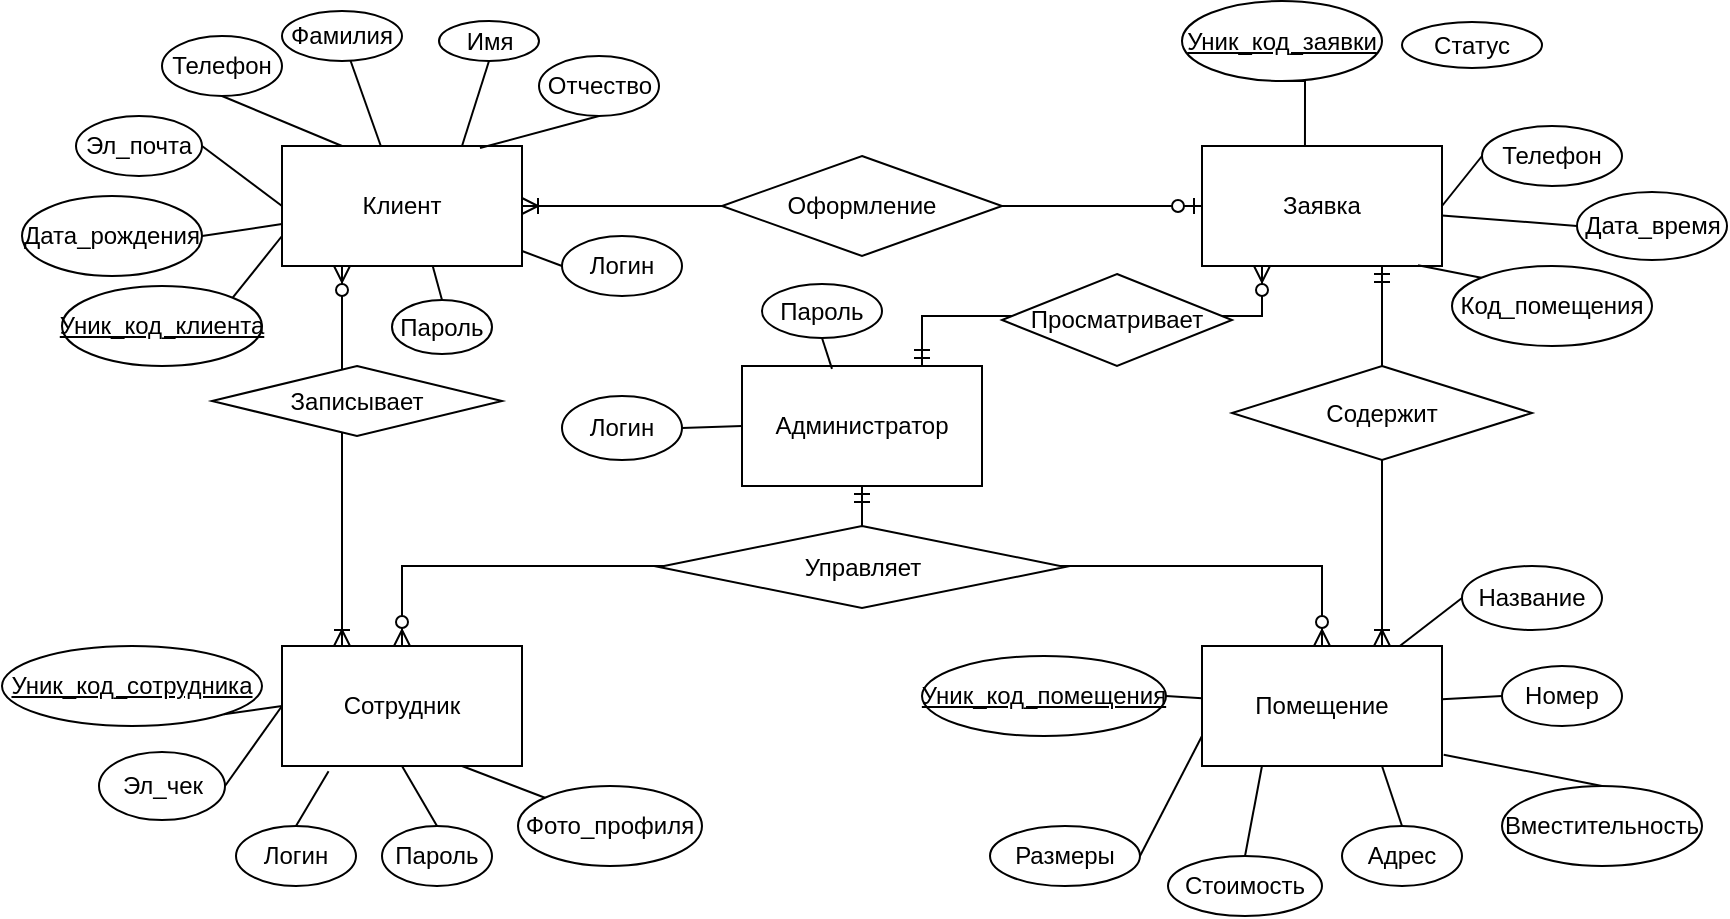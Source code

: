 <mxfile version="12.1.3" type="device" pages="1"><diagram id="rmSN71bOwlpbdHbtHO8j" name="Page-1"><mxGraphModel dx="1641" dy="1661" grid="1" gridSize="10" guides="1" tooltips="1" connect="1" arrows="1" fold="1" page="1" pageScale="1" pageWidth="827" pageHeight="1169" math="0" shadow="0"><root><mxCell id="0"/><mxCell id="1" parent="0"/><mxCell id="QM2pPld5sJUEKNhpBry5-10" style="edgeStyle=orthogonalEdgeStyle;rounded=0;orthogonalLoop=1;jettySize=auto;html=1;exitX=0.25;exitY=1;exitDx=0;exitDy=0;entryX=0.25;entryY=0;entryDx=0;entryDy=0;startArrow=ERzeroToMany;startFill=1;endArrow=ERoneToMany;endFill=0;" parent="1" source="Zx6UGHlu475DOXal6dqd-1" target="Zx6UGHlu475DOXal6dqd-2" edge="1"><mxGeometry relative="1" as="geometry"/></mxCell><mxCell id="QM2pPld5sJUEKNhpBry5-12" style="edgeStyle=orthogonalEdgeStyle;rounded=0;orthogonalLoop=1;jettySize=auto;html=1;exitX=1;exitY=0.5;exitDx=0;exitDy=0;startArrow=ERoneToMany;startFill=0;endArrow=ERzeroToOne;endFill=1;" parent="1" source="Zx6UGHlu475DOXal6dqd-1" target="Zx6UGHlu475DOXal6dqd-8" edge="1"><mxGeometry relative="1" as="geometry"/></mxCell><mxCell id="Zx6UGHlu475DOXal6dqd-1" value="Клиент" style="rounded=0;whiteSpace=wrap;html=1;" parent="1" vertex="1"><mxGeometry x="40" y="10" width="120" height="60" as="geometry"/></mxCell><mxCell id="Zx6UGHlu475DOXal6dqd-2" value="Сотрудник" style="rounded=0;whiteSpace=wrap;html=1;" parent="1" vertex="1"><mxGeometry x="40" y="260" width="120" height="60" as="geometry"/></mxCell><mxCell id="QM2pPld5sJUEKNhpBry5-1" style="edgeStyle=orthogonalEdgeStyle;rounded=0;orthogonalLoop=1;jettySize=auto;html=1;exitX=0.5;exitY=1;exitDx=0;exitDy=0;entryX=0.5;entryY=0;entryDx=0;entryDy=0;startArrow=ERmandOne;startFill=0;endArrow=ERzeroToMany;endFill=1;" parent="1" source="Zx6UGHlu475DOXal6dqd-3" target="Zx6UGHlu475DOXal6dqd-7" edge="1"><mxGeometry relative="1" as="geometry"/></mxCell><mxCell id="QM2pPld5sJUEKNhpBry5-2" style="edgeStyle=orthogonalEdgeStyle;rounded=0;orthogonalLoop=1;jettySize=auto;html=1;exitX=0.5;exitY=1;exitDx=0;exitDy=0;entryX=0.5;entryY=0;entryDx=0;entryDy=0;startArrow=ERmandOne;startFill=0;endArrow=ERzeroToMany;endFill=1;" parent="1" source="Zx6UGHlu475DOXal6dqd-3" target="Zx6UGHlu475DOXal6dqd-2" edge="1"><mxGeometry relative="1" as="geometry"/></mxCell><mxCell id="QM2pPld5sJUEKNhpBry5-14" style="edgeStyle=orthogonalEdgeStyle;rounded=0;orthogonalLoop=1;jettySize=auto;html=1;exitX=0.75;exitY=0;exitDx=0;exitDy=0;entryX=0.25;entryY=1;entryDx=0;entryDy=0;startArrow=ERmandOne;startFill=0;endArrow=ERzeroToMany;endFill=1;" parent="1" source="Zx6UGHlu475DOXal6dqd-3" target="Zx6UGHlu475DOXal6dqd-8" edge="1"><mxGeometry relative="1" as="geometry"/></mxCell><mxCell id="Zx6UGHlu475DOXal6dqd-3" value="Администратор" style="rounded=0;whiteSpace=wrap;html=1;" parent="1" vertex="1"><mxGeometry x="270" y="120" width="120" height="60" as="geometry"/></mxCell><mxCell id="Zx6UGHlu475DOXal6dqd-7" value="Помещение" style="rounded=0;whiteSpace=wrap;html=1;" parent="1" vertex="1"><mxGeometry x="500" y="260" width="120" height="60" as="geometry"/></mxCell><mxCell id="QM2pPld5sJUEKNhpBry5-11" style="edgeStyle=orthogonalEdgeStyle;rounded=0;orthogonalLoop=1;jettySize=auto;html=1;exitX=0.75;exitY=1;exitDx=0;exitDy=0;entryX=0.75;entryY=0;entryDx=0;entryDy=0;startArrow=ERmandOne;startFill=0;endArrow=ERoneToMany;endFill=0;" parent="1" source="Zx6UGHlu475DOXal6dqd-8" target="Zx6UGHlu475DOXal6dqd-7" edge="1"><mxGeometry relative="1" as="geometry"/></mxCell><mxCell id="Zx6UGHlu475DOXal6dqd-8" value="Заявка" style="rounded=0;whiteSpace=wrap;html=1;" parent="1" vertex="1"><mxGeometry x="500" y="10" width="120" height="60" as="geometry"/></mxCell><mxCell id="Zx6UGHlu475DOXal6dqd-10" value="Содержит" style="rhombus;whiteSpace=wrap;html=1;" parent="1" vertex="1"><mxGeometry x="515" y="120" width="150" height="47" as="geometry"/></mxCell><mxCell id="Zx6UGHlu475DOXal6dqd-15" value="Записывает" style="rhombus;whiteSpace=wrap;html=1;" parent="1" vertex="1"><mxGeometry x="5" y="120" width="145" height="35" as="geometry"/></mxCell><mxCell id="Zx6UGHlu475DOXal6dqd-19" value="Управляет" style="rhombus;whiteSpace=wrap;html=1;" parent="1" vertex="1"><mxGeometry x="228.5" y="200" width="203" height="41" as="geometry"/></mxCell><mxCell id="Zx6UGHlu475DOXal6dqd-20" value="Просматривает" style="rhombus;whiteSpace=wrap;html=1;" parent="1" vertex="1"><mxGeometry x="400" y="74" width="115" height="46" as="geometry"/></mxCell><mxCell id="Zx6UGHlu475DOXal6dqd-9" value="Оформление" style="rhombus;whiteSpace=wrap;html=1;" parent="1" vertex="1"><mxGeometry x="260" y="15" width="140" height="50" as="geometry"/></mxCell><mxCell id="QM2pPld5sJUEKNhpBry5-96" value="" style="edgeStyle=none;rounded=0;orthogonalLoop=1;jettySize=auto;html=1;startArrow=none;startFill=0;endArrow=none;endFill=0;" parent="1" source="QM2pPld5sJUEKNhpBry5-17" target="Zx6UGHlu475DOXal6dqd-1" edge="1"><mxGeometry relative="1" as="geometry"/></mxCell><mxCell id="QM2pPld5sJUEKNhpBry5-17" value="Фамилия" style="ellipse;whiteSpace=wrap;html=1;" parent="1" vertex="1"><mxGeometry x="40" y="-57.5" width="60" height="25" as="geometry"/></mxCell><mxCell id="QM2pPld5sJUEKNhpBry5-95" style="edgeStyle=none;rounded=0;orthogonalLoop=1;jettySize=auto;html=1;exitX=0.5;exitY=1;exitDx=0;exitDy=0;entryX=0.75;entryY=0;entryDx=0;entryDy=0;startArrow=none;startFill=0;endArrow=none;endFill=0;" parent="1" source="QM2pPld5sJUEKNhpBry5-18" target="Zx6UGHlu475DOXal6dqd-1" edge="1"><mxGeometry relative="1" as="geometry"/></mxCell><mxCell id="QM2pPld5sJUEKNhpBry5-18" value="Имя" style="ellipse;whiteSpace=wrap;html=1;" parent="1" vertex="1"><mxGeometry x="118.5" y="-52.5" width="50" height="20" as="geometry"/></mxCell><mxCell id="QM2pPld5sJUEKNhpBry5-100" style="edgeStyle=none;rounded=0;orthogonalLoop=1;jettySize=auto;html=1;exitX=0.5;exitY=1;exitDx=0;exitDy=0;entryX=0.825;entryY=0.017;entryDx=0;entryDy=0;entryPerimeter=0;startArrow=none;startFill=0;endArrow=none;endFill=0;" parent="1" source="QM2pPld5sJUEKNhpBry5-19" target="Zx6UGHlu475DOXal6dqd-1" edge="1"><mxGeometry relative="1" as="geometry"/></mxCell><mxCell id="QM2pPld5sJUEKNhpBry5-19" value="Отчество" style="ellipse;whiteSpace=wrap;html=1;" parent="1" vertex="1"><mxGeometry x="168.5" y="-35" width="60" height="30" as="geometry"/></mxCell><mxCell id="QM2pPld5sJUEKNhpBry5-65" style="edgeStyle=none;rounded=0;orthogonalLoop=1;jettySize=auto;html=1;exitX=0.5;exitY=0;exitDx=0;exitDy=0;entryX=0.5;entryY=1;entryDx=0;entryDy=0;startArrow=none;startFill=0;endArrow=none;endFill=0;" parent="1" source="QM2pPld5sJUEKNhpBry5-28" target="Zx6UGHlu475DOXal6dqd-2" edge="1"><mxGeometry relative="1" as="geometry"/></mxCell><mxCell id="QM2pPld5sJUEKNhpBry5-28" value="Пароль" style="ellipse;whiteSpace=wrap;html=1;" parent="1" vertex="1"><mxGeometry x="90" y="350" width="55" height="30" as="geometry"/></mxCell><mxCell id="QM2pPld5sJUEKNhpBry5-67" style="edgeStyle=none;rounded=0;orthogonalLoop=1;jettySize=auto;html=1;exitX=0;exitY=0;exitDx=0;exitDy=0;entryX=0.75;entryY=1;entryDx=0;entryDy=0;startArrow=none;startFill=0;endArrow=none;endFill=0;" parent="1" source="QM2pPld5sJUEKNhpBry5-29" target="Zx6UGHlu475DOXal6dqd-2" edge="1"><mxGeometry relative="1" as="geometry"/></mxCell><mxCell id="QM2pPld5sJUEKNhpBry5-29" value="Фото_профиля" style="ellipse;whiteSpace=wrap;html=1;" parent="1" vertex="1"><mxGeometry x="158" y="330" width="92" height="40" as="geometry"/></mxCell><mxCell id="QM2pPld5sJUEKNhpBry5-91" style="edgeStyle=none;rounded=0;orthogonalLoop=1;jettySize=auto;html=1;exitX=0.5;exitY=0;exitDx=0;exitDy=0;entryX=0.194;entryY=1.043;entryDx=0;entryDy=0;entryPerimeter=0;startArrow=none;startFill=0;endArrow=none;endFill=0;" parent="1" source="QM2pPld5sJUEKNhpBry5-30" target="Zx6UGHlu475DOXal6dqd-2" edge="1"><mxGeometry relative="1" as="geometry"/></mxCell><mxCell id="QM2pPld5sJUEKNhpBry5-30" value="Логин" style="ellipse;whiteSpace=wrap;html=1;" parent="1" vertex="1"><mxGeometry x="17" y="350" width="60" height="30" as="geometry"/></mxCell><mxCell id="QM2pPld5sJUEKNhpBry5-97" style="edgeStyle=none;rounded=0;orthogonalLoop=1;jettySize=auto;html=1;exitX=0.5;exitY=1;exitDx=0;exitDy=0;entryX=0.25;entryY=0;entryDx=0;entryDy=0;startArrow=none;startFill=0;endArrow=none;endFill=0;" parent="1" source="QM2pPld5sJUEKNhpBry5-31" target="Zx6UGHlu475DOXal6dqd-1" edge="1"><mxGeometry relative="1" as="geometry"/></mxCell><mxCell id="QM2pPld5sJUEKNhpBry5-31" value="Телефон" style="ellipse;whiteSpace=wrap;html=1;" parent="1" vertex="1"><mxGeometry x="-20" y="-45" width="60" height="30" as="geometry"/></mxCell><mxCell id="QM2pPld5sJUEKNhpBry5-79" style="edgeStyle=none;rounded=0;orthogonalLoop=1;jettySize=auto;html=1;exitX=0;exitY=0.5;exitDx=0;exitDy=0;entryX=1;entryY=0.5;entryDx=0;entryDy=0;startArrow=none;startFill=0;endArrow=none;endFill=0;" parent="1" source="QM2pPld5sJUEKNhpBry5-35" target="Zx6UGHlu475DOXal6dqd-8" edge="1"><mxGeometry relative="1" as="geometry"/></mxCell><mxCell id="QM2pPld5sJUEKNhpBry5-35" value="Телефон" style="ellipse;whiteSpace=wrap;html=1;" parent="1" vertex="1"><mxGeometry x="640" width="70" height="30" as="geometry"/></mxCell><mxCell id="QM2pPld5sJUEKNhpBry5-86" style="edgeStyle=none;rounded=0;orthogonalLoop=1;jettySize=auto;html=1;exitX=0;exitY=0.5;exitDx=0;exitDy=0;startArrow=none;startFill=0;endArrow=none;endFill=0;" parent="1" source="QM2pPld5sJUEKNhpBry5-36" target="Zx6UGHlu475DOXal6dqd-8" edge="1"><mxGeometry relative="1" as="geometry"/></mxCell><mxCell id="QM2pPld5sJUEKNhpBry5-36" value="Дата_время" style="ellipse;whiteSpace=wrap;html=1;" parent="1" vertex="1"><mxGeometry x="687.5" y="33" width="75" height="34" as="geometry"/></mxCell><mxCell id="QM2pPld5sJUEKNhpBry5-83" style="edgeStyle=none;rounded=0;orthogonalLoop=1;jettySize=auto;html=1;exitX=0;exitY=0;exitDx=0;exitDy=0;entryX=0.9;entryY=0.994;entryDx=0;entryDy=0;entryPerimeter=0;startArrow=none;startFill=0;endArrow=none;endFill=0;" parent="1" source="QM2pPld5sJUEKNhpBry5-37" target="Zx6UGHlu475DOXal6dqd-8" edge="1"><mxGeometry relative="1" as="geometry"/></mxCell><mxCell id="QM2pPld5sJUEKNhpBry5-37" value="Код_помещения" style="ellipse;whiteSpace=wrap;html=1;" parent="1" vertex="1"><mxGeometry x="625" y="70" width="100" height="40" as="geometry"/></mxCell><mxCell id="QM2pPld5sJUEKNhpBry5-74" style="edgeStyle=none;rounded=0;orthogonalLoop=1;jettySize=auto;html=1;exitX=0;exitY=0.5;exitDx=0;exitDy=0;startArrow=none;startFill=0;endArrow=none;endFill=0;" parent="1" source="QM2pPld5sJUEKNhpBry5-38" target="Zx6UGHlu475DOXal6dqd-7" edge="1"><mxGeometry relative="1" as="geometry"/></mxCell><mxCell id="QM2pPld5sJUEKNhpBry5-38" value="Название&lt;span style=&quot;font-family: &amp;#34;helvetica&amp;#34; , &amp;#34;arial&amp;#34; , sans-serif ; font-size: 0px ; white-space: nowrap&quot;&gt;%3CmxGraphModel%3E%3Croot%3E%3CmxCell%20id%3D%220%22%2F%3E%3CmxCell%20id%3D%221%22%20parent%3D%220%22%2F%3E%3CmxCell%20id%3D%222%22%20value%3D%22%D0%9D%D0%B0%D0%B7%D0%B2%D0%B0%D0%BD%D0%B8%D0%B5(%D0%BD%D0%BE%D0%BC%D0%B5%D1%80)%22%20style%3D%22ellipse%3BwhiteSpace%3Dwrap%3Bhtml%3D1%3B%22%20vertex%3D%221%22%20parent%3D%221%22%3E%3CmxGeometry%20x%3D%22610%22%20y%3D%2280%22%20width%3D%22100%22%20height%3D%2240%22%20as%3D%22geometry%22%2F%3E%3C%2FmxCell%3E%3C%2Froot%3E%3C%2FmxGraphModel%3E&lt;/span&gt;" style="ellipse;whiteSpace=wrap;html=1;" parent="1" vertex="1"><mxGeometry x="630" y="220" width="70" height="32" as="geometry"/></mxCell><mxCell id="QM2pPld5sJUEKNhpBry5-87" style="edgeStyle=none;rounded=0;orthogonalLoop=1;jettySize=auto;html=1;exitX=0;exitY=0.5;exitDx=0;exitDy=0;startArrow=none;startFill=0;endArrow=none;endFill=0;" parent="1" source="QM2pPld5sJUEKNhpBry5-39" target="Zx6UGHlu475DOXal6dqd-7" edge="1"><mxGeometry relative="1" as="geometry"/></mxCell><mxCell id="QM2pPld5sJUEKNhpBry5-39" value="Номер" style="ellipse;whiteSpace=wrap;html=1;" parent="1" vertex="1"><mxGeometry x="650" y="270" width="60" height="30" as="geometry"/></mxCell><mxCell id="QM2pPld5sJUEKNhpBry5-69" style="edgeStyle=none;rounded=0;orthogonalLoop=1;jettySize=auto;html=1;exitX=1;exitY=0.5;exitDx=0;exitDy=0;entryX=0;entryY=0.75;entryDx=0;entryDy=0;startArrow=none;startFill=0;endArrow=none;endFill=0;" parent="1" source="QM2pPld5sJUEKNhpBry5-42" target="Zx6UGHlu475DOXal6dqd-7" edge="1"><mxGeometry relative="1" as="geometry"/></mxCell><mxCell id="QM2pPld5sJUEKNhpBry5-42" value="Размеры" style="ellipse;whiteSpace=wrap;html=1;" parent="1" vertex="1"><mxGeometry x="394" y="350" width="75" height="30" as="geometry"/></mxCell><mxCell id="QM2pPld5sJUEKNhpBry5-88" style="edgeStyle=none;rounded=0;orthogonalLoop=1;jettySize=auto;html=1;exitX=0.5;exitY=0;exitDx=0;exitDy=0;entryX=1.007;entryY=0.906;entryDx=0;entryDy=0;entryPerimeter=0;startArrow=none;startFill=0;endArrow=none;endFill=0;" parent="1" source="QM2pPld5sJUEKNhpBry5-43" target="Zx6UGHlu475DOXal6dqd-7" edge="1"><mxGeometry relative="1" as="geometry"/></mxCell><mxCell id="QM2pPld5sJUEKNhpBry5-43" value="Вместительность" style="ellipse;whiteSpace=wrap;html=1;" parent="1" vertex="1"><mxGeometry x="650" y="330" width="100" height="40" as="geometry"/></mxCell><mxCell id="QM2pPld5sJUEKNhpBry5-90" style="edgeStyle=none;rounded=0;orthogonalLoop=1;jettySize=auto;html=1;exitX=0.5;exitY=0;exitDx=0;exitDy=0;entryX=0.25;entryY=1;entryDx=0;entryDy=0;startArrow=none;startFill=0;endArrow=none;endFill=0;" parent="1" source="QM2pPld5sJUEKNhpBry5-44" target="Zx6UGHlu475DOXal6dqd-7" edge="1"><mxGeometry relative="1" as="geometry"/></mxCell><mxCell id="QM2pPld5sJUEKNhpBry5-44" value="Стоимость" style="ellipse;whiteSpace=wrap;html=1;" parent="1" vertex="1"><mxGeometry x="483" y="365" width="77" height="30" as="geometry"/></mxCell><mxCell id="QM2pPld5sJUEKNhpBry5-89" style="edgeStyle=none;rounded=0;orthogonalLoop=1;jettySize=auto;html=1;exitX=0.5;exitY=0;exitDx=0;exitDy=0;entryX=0.75;entryY=1;entryDx=0;entryDy=0;startArrow=none;startFill=0;endArrow=none;endFill=0;" parent="1" source="QM2pPld5sJUEKNhpBry5-45" target="Zx6UGHlu475DOXal6dqd-7" edge="1"><mxGeometry relative="1" as="geometry"/></mxCell><mxCell id="QM2pPld5sJUEKNhpBry5-45" value="Адрес" style="ellipse;whiteSpace=wrap;html=1;" parent="1" vertex="1"><mxGeometry x="570" y="350" width="60" height="30" as="geometry"/></mxCell><mxCell id="QM2pPld5sJUEKNhpBry5-59" style="edgeStyle=none;rounded=0;orthogonalLoop=1;jettySize=auto;html=1;exitX=1;exitY=0.5;exitDx=0;exitDy=0;entryX=0;entryY=0.5;entryDx=0;entryDy=0;startArrow=none;startFill=0;endArrow=none;endFill=0;" parent="1" source="QM2pPld5sJUEKNhpBry5-46" target="Zx6UGHlu475DOXal6dqd-1" edge="1"><mxGeometry relative="1" as="geometry"/></mxCell><mxCell id="QM2pPld5sJUEKNhpBry5-46" value="Эл_почта" style="ellipse;whiteSpace=wrap;html=1;" parent="1" vertex="1"><mxGeometry x="-63" y="-5" width="63" height="30" as="geometry"/></mxCell><mxCell id="QM2pPld5sJUEKNhpBry5-98" style="edgeStyle=none;rounded=0;orthogonalLoop=1;jettySize=auto;html=1;exitX=1;exitY=0.5;exitDx=0;exitDy=0;startArrow=none;startFill=0;endArrow=none;endFill=0;" parent="1" source="QM2pPld5sJUEKNhpBry5-47" target="Zx6UGHlu475DOXal6dqd-1" edge="1"><mxGeometry relative="1" as="geometry"/></mxCell><mxCell id="QM2pPld5sJUEKNhpBry5-47" value="Дата_рождения" style="ellipse;whiteSpace=wrap;html=1;" parent="1" vertex="1"><mxGeometry x="-90" y="35" width="90" height="40" as="geometry"/></mxCell><mxCell id="QM2pPld5sJUEKNhpBry5-93" style="edgeStyle=none;rounded=0;orthogonalLoop=1;jettySize=auto;html=1;exitX=0;exitY=0.5;exitDx=0;exitDy=0;startArrow=none;startFill=0;endArrow=none;endFill=0;" parent="1" source="QM2pPld5sJUEKNhpBry5-48" target="Zx6UGHlu475DOXal6dqd-1" edge="1"><mxGeometry relative="1" as="geometry"/></mxCell><mxCell id="QM2pPld5sJUEKNhpBry5-48" value="Логин" style="ellipse;whiteSpace=wrap;html=1;" parent="1" vertex="1"><mxGeometry x="180" y="55" width="60" height="30" as="geometry"/></mxCell><mxCell id="QM2pPld5sJUEKNhpBry5-94" style="edgeStyle=none;rounded=0;orthogonalLoop=1;jettySize=auto;html=1;exitX=0.5;exitY=0;exitDx=0;exitDy=0;entryX=0.628;entryY=1;entryDx=0;entryDy=0;entryPerimeter=0;startArrow=none;startFill=0;endArrow=none;endFill=0;" parent="1" source="QM2pPld5sJUEKNhpBry5-49" target="Zx6UGHlu475DOXal6dqd-1" edge="1"><mxGeometry relative="1" as="geometry"/></mxCell><mxCell id="QM2pPld5sJUEKNhpBry5-49" value="Пароль" style="ellipse;whiteSpace=wrap;html=1;" parent="1" vertex="1"><mxGeometry x="95" y="87" width="50" height="27" as="geometry"/></mxCell><mxCell id="QM2pPld5sJUEKNhpBry5-63" style="edgeStyle=none;rounded=0;orthogonalLoop=1;jettySize=auto;html=1;exitX=1;exitY=0.5;exitDx=0;exitDy=0;entryX=0;entryY=0.5;entryDx=0;entryDy=0;startArrow=none;startFill=0;endArrow=none;endFill=0;" parent="1" source="QM2pPld5sJUEKNhpBry5-50" target="Zx6UGHlu475DOXal6dqd-2" edge="1"><mxGeometry relative="1" as="geometry"/></mxCell><mxCell id="QM2pPld5sJUEKNhpBry5-50" value="Эл_чек" style="ellipse;whiteSpace=wrap;html=1;" parent="1" vertex="1"><mxGeometry x="-51.5" y="313" width="63" height="34" as="geometry"/></mxCell><mxCell id="QM2pPld5sJUEKNhpBry5-92" style="edgeStyle=none;rounded=0;orthogonalLoop=1;jettySize=auto;html=1;exitX=0.5;exitY=1;exitDx=0;exitDy=0;entryX=0.375;entryY=0.024;entryDx=0;entryDy=0;entryPerimeter=0;startArrow=none;startFill=0;endArrow=none;endFill=0;" parent="1" source="QM2pPld5sJUEKNhpBry5-51" target="Zx6UGHlu475DOXal6dqd-3" edge="1"><mxGeometry relative="1" as="geometry"/></mxCell><mxCell id="QM2pPld5sJUEKNhpBry5-51" value="Пароль" style="ellipse;whiteSpace=wrap;html=1;" parent="1" vertex="1"><mxGeometry x="280" y="79" width="60" height="27" as="geometry"/></mxCell><mxCell id="QM2pPld5sJUEKNhpBry5-62" style="edgeStyle=none;rounded=0;orthogonalLoop=1;jettySize=auto;html=1;exitX=1;exitY=0.5;exitDx=0;exitDy=0;entryX=0;entryY=0.5;entryDx=0;entryDy=0;startArrow=none;startFill=0;endArrow=none;endFill=0;" parent="1" source="QM2pPld5sJUEKNhpBry5-52" target="Zx6UGHlu475DOXal6dqd-3" edge="1"><mxGeometry relative="1" as="geometry"/></mxCell><mxCell id="QM2pPld5sJUEKNhpBry5-52" value="Логин" style="ellipse;whiteSpace=wrap;html=1;" parent="1" vertex="1"><mxGeometry x="180" y="135" width="60" height="32" as="geometry"/></mxCell><mxCell id="nbTlTtfBLzUQ6gxLMtbf-2" style="edgeStyle=orthogonalEdgeStyle;rounded=0;orthogonalLoop=1;jettySize=auto;html=1;exitX=0.5;exitY=1;exitDx=0;exitDy=0;entryX=0.429;entryY=-0.006;entryDx=0;entryDy=0;entryPerimeter=0;endArrow=none;endFill=0;" parent="1" source="nbTlTtfBLzUQ6gxLMtbf-1" target="Zx6UGHlu475DOXal6dqd-8" edge="1"><mxGeometry relative="1" as="geometry"/></mxCell><mxCell id="nbTlTtfBLzUQ6gxLMtbf-1" value="Уник_код_заявки" style="ellipse;whiteSpace=wrap;html=1;fontStyle=4" parent="1" vertex="1"><mxGeometry x="490" y="-62.5" width="100" height="40" as="geometry"/></mxCell><mxCell id="nbTlTtfBLzUQ6gxLMtbf-7" style="rounded=0;orthogonalLoop=1;jettySize=auto;html=1;exitX=1;exitY=0;exitDx=0;exitDy=0;entryX=0;entryY=0.75;entryDx=0;entryDy=0;endArrow=none;endFill=0;" parent="1" source="nbTlTtfBLzUQ6gxLMtbf-5" target="Zx6UGHlu475DOXal6dqd-1" edge="1"><mxGeometry relative="1" as="geometry"/></mxCell><mxCell id="nbTlTtfBLzUQ6gxLMtbf-5" value="Уник_код_клиента" style="ellipse;whiteSpace=wrap;html=1;fontStyle=4" parent="1" vertex="1"><mxGeometry x="-70" y="80" width="100" height="40" as="geometry"/></mxCell><mxCell id="nbTlTtfBLzUQ6gxLMtbf-9" style="edgeStyle=none;rounded=0;orthogonalLoop=1;jettySize=auto;html=1;exitX=1;exitY=1;exitDx=0;exitDy=0;entryX=0;entryY=0.5;entryDx=0;entryDy=0;endArrow=none;endFill=0;" parent="1" source="nbTlTtfBLzUQ6gxLMtbf-8" target="Zx6UGHlu475DOXal6dqd-2" edge="1"><mxGeometry relative="1" as="geometry"/></mxCell><mxCell id="nbTlTtfBLzUQ6gxLMtbf-8" value="Уник_код_сотрудника" style="ellipse;whiteSpace=wrap;html=1;fontStyle=4" parent="1" vertex="1"><mxGeometry x="-100" y="260" width="130" height="40" as="geometry"/></mxCell><mxCell id="nbTlTtfBLzUQ6gxLMtbf-11" style="edgeStyle=none;rounded=0;orthogonalLoop=1;jettySize=auto;html=1;exitX=1;exitY=0.5;exitDx=0;exitDy=0;endArrow=none;endFill=0;" parent="1" source="nbTlTtfBLzUQ6gxLMtbf-10" target="Zx6UGHlu475DOXal6dqd-7" edge="1"><mxGeometry relative="1" as="geometry"/></mxCell><mxCell id="nbTlTtfBLzUQ6gxLMtbf-10" value="Уник_код_помещения" style="ellipse;whiteSpace=wrap;html=1;fontStyle=4" parent="1" vertex="1"><mxGeometry x="360" y="265" width="122" height="40" as="geometry"/></mxCell><mxCell id="nbTlTtfBLzUQ6gxLMtbf-13" value="Статус" style="ellipse;whiteSpace=wrap;html=1;fontStyle=0" parent="1" vertex="1"><mxGeometry x="600" y="-52" width="70" height="23" as="geometry"/></mxCell></root></mxGraphModel></diagram></mxfile>